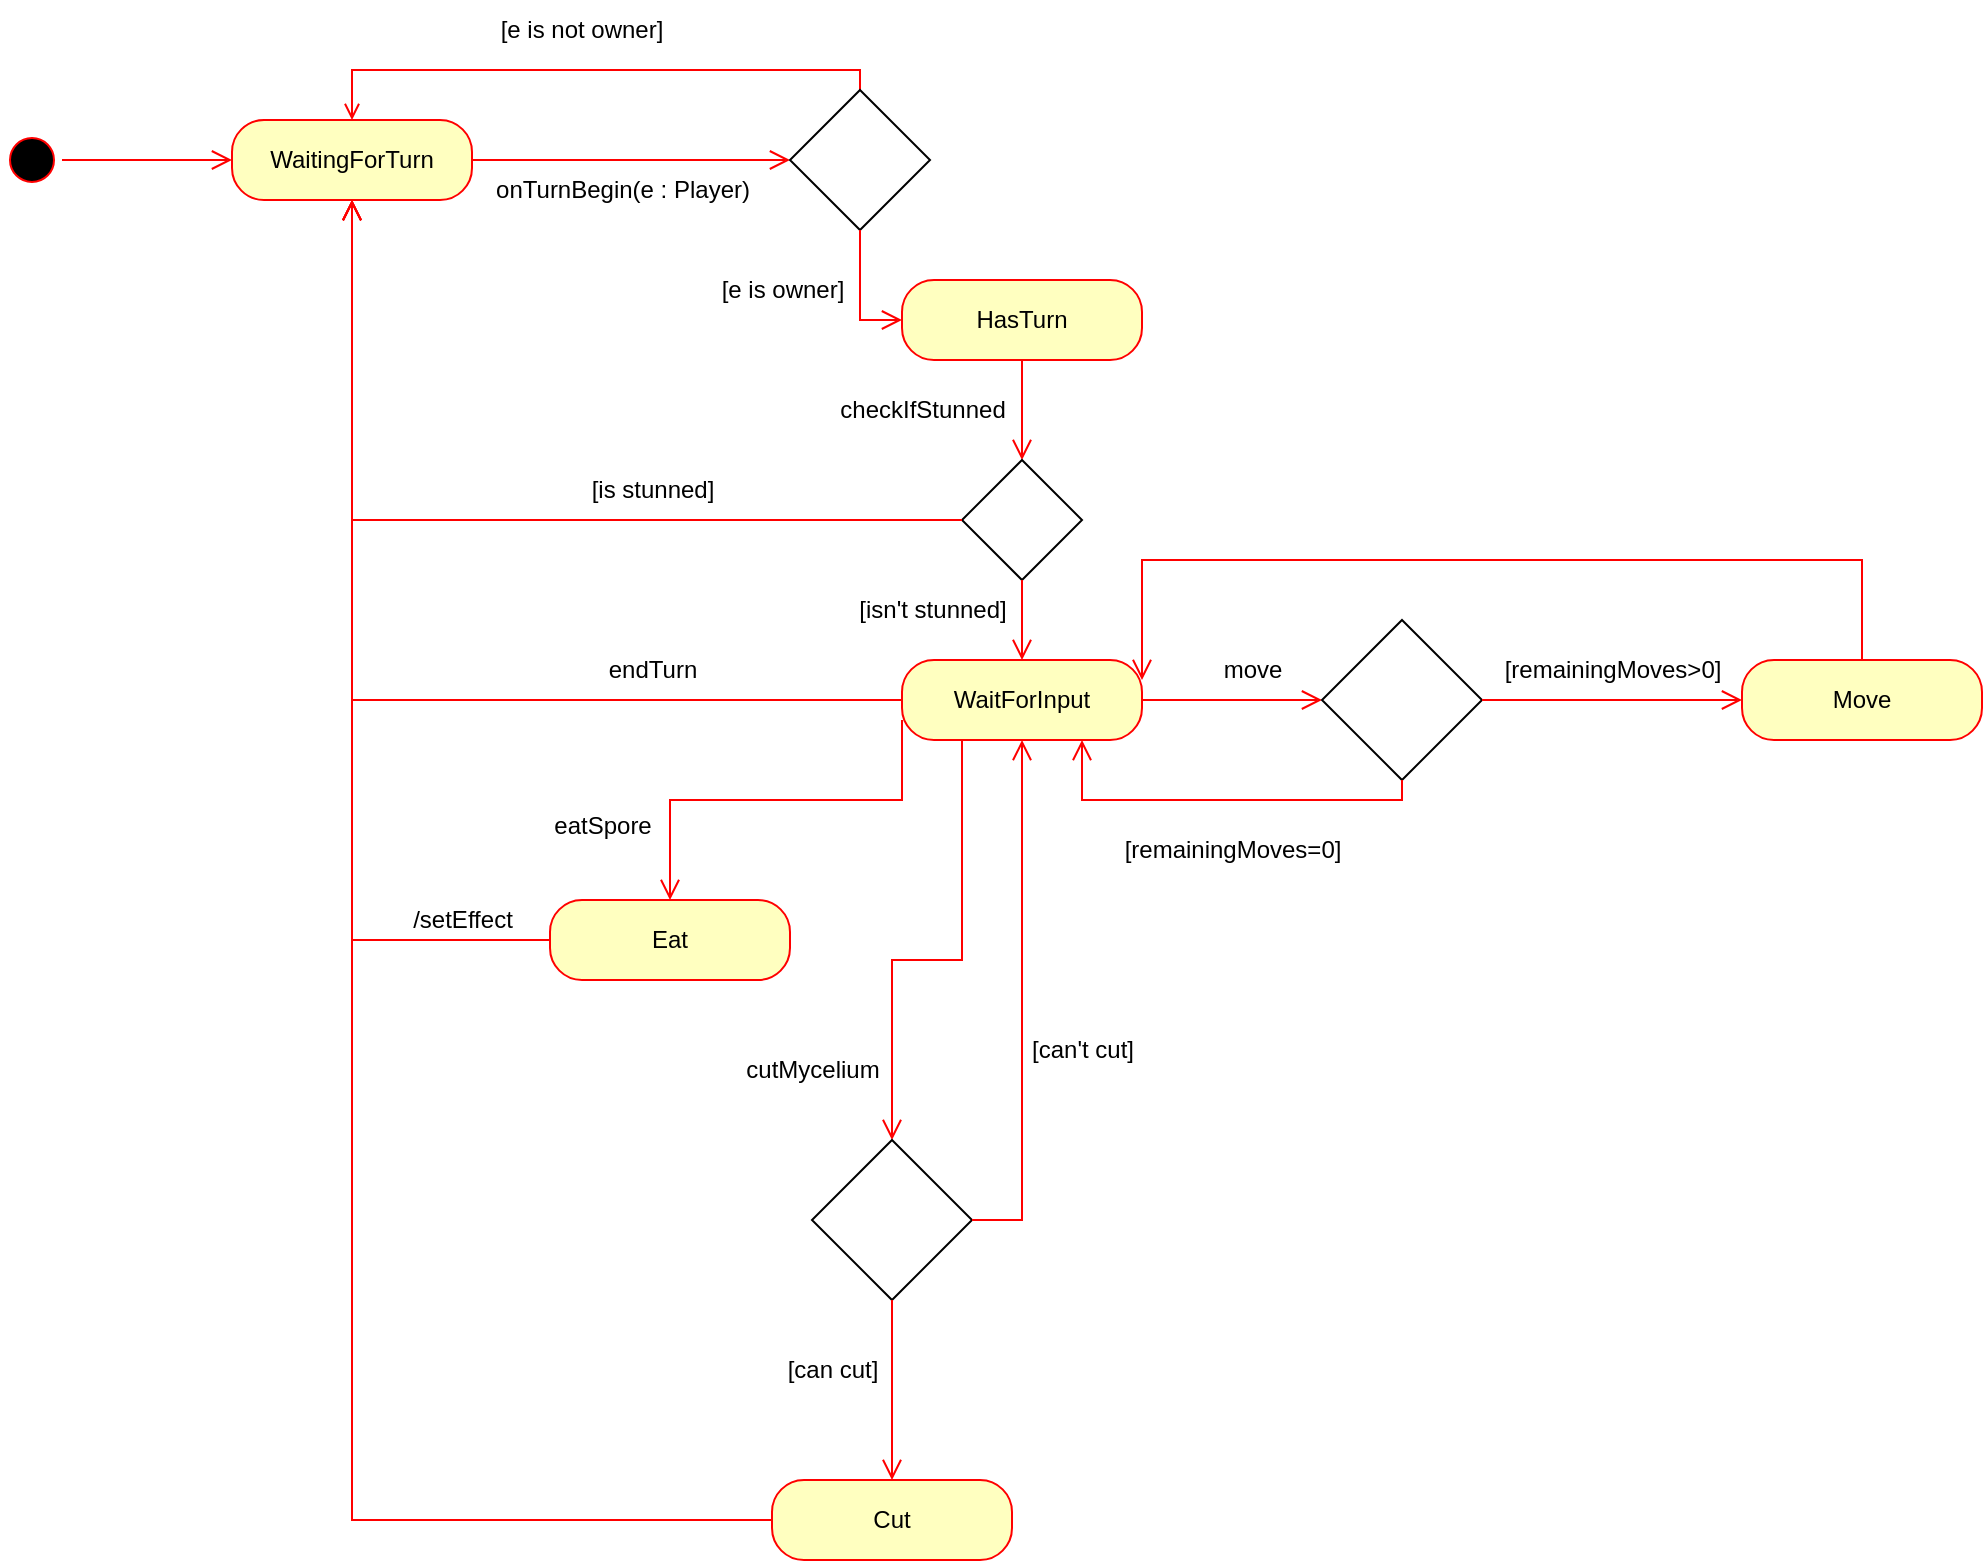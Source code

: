 <mxfile version="26.0.16" pages="2">
  <diagram name="1 oldal" id="OsvAiRPGhBOQV1ppMJjS">
    <mxGraphModel dx="1434" dy="780" grid="1" gridSize="10" guides="1" tooltips="1" connect="1" arrows="1" fold="1" page="1" pageScale="1" pageWidth="827" pageHeight="1169" math="0" shadow="0">
      <root>
        <mxCell id="0" />
        <mxCell id="1" parent="0" />
        <mxCell id="RkmBpbCj7bopOaLlgFP4-1" value="" style="ellipse;html=1;shape=startState;fillColor=#000000;strokeColor=#ff0000;" parent="1" vertex="1">
          <mxGeometry x="20" y="175" width="30" height="30" as="geometry" />
        </mxCell>
        <mxCell id="RkmBpbCj7bopOaLlgFP4-2" value="" style="edgeStyle=orthogonalEdgeStyle;html=1;verticalAlign=bottom;endArrow=open;endSize=8;strokeColor=#ff0000;rounded=0;entryX=0;entryY=0.5;entryDx=0;entryDy=0;" parent="1" source="RkmBpbCj7bopOaLlgFP4-8" target="RkmBpbCj7bopOaLlgFP4-9" edge="1">
          <mxGeometry relative="1" as="geometry">
            <mxPoint x="415" y="190" as="targetPoint" />
          </mxGeometry>
        </mxCell>
        <mxCell id="RkmBpbCj7bopOaLlgFP4-3" value="" style="endArrow=open;html=1;rounded=0;strokeColor=#FF0000;exitX=0.5;exitY=0;exitDx=0;exitDy=0;edgeStyle=orthogonalEdgeStyle;entryX=0.5;entryY=0;entryDx=0;entryDy=0;endFill=0;" parent="1" source="RkmBpbCj7bopOaLlgFP4-9" target="RkmBpbCj7bopOaLlgFP4-8" edge="1">
          <mxGeometry width="50" height="50" relative="1" as="geometry">
            <mxPoint x="447.79" y="154.645" as="sourcePoint" />
            <mxPoint x="355" y="100" as="targetPoint" />
          </mxGeometry>
        </mxCell>
        <mxCell id="RkmBpbCj7bopOaLlgFP4-4" value="[e is not owner]" style="text;html=1;align=center;verticalAlign=middle;whiteSpace=wrap;rounded=0;" parent="1" vertex="1">
          <mxGeometry x="265" y="110" width="90" height="30" as="geometry" />
        </mxCell>
        <mxCell id="RkmBpbCj7bopOaLlgFP4-5" value="[e is owner]" style="text;html=1;align=center;verticalAlign=middle;resizable=0;points=[];autosize=1;strokeColor=none;fillColor=none;" parent="1" vertex="1">
          <mxGeometry x="370" y="240" width="80" height="30" as="geometry" />
        </mxCell>
        <mxCell id="RkmBpbCj7bopOaLlgFP4-6" value="onTurnBegin(e : Player)" style="text;html=1;align=center;verticalAlign=middle;resizable=0;points=[];autosize=1;strokeColor=none;fillColor=none;" parent="1" vertex="1">
          <mxGeometry x="255" y="190" width="150" height="30" as="geometry" />
        </mxCell>
        <mxCell id="RkmBpbCj7bopOaLlgFP4-7" value="" style="edgeStyle=orthogonalEdgeStyle;html=1;verticalAlign=bottom;endArrow=open;endSize=8;strokeColor=#ff0000;rounded=0;" parent="1" source="RkmBpbCj7bopOaLlgFP4-1" target="RkmBpbCj7bopOaLlgFP4-8" edge="1">
          <mxGeometry relative="1" as="geometry">
            <mxPoint x="205" y="185" as="targetPoint" />
            <mxPoint x="95" y="185" as="sourcePoint" />
          </mxGeometry>
        </mxCell>
        <mxCell id="RkmBpbCj7bopOaLlgFP4-8" value="&lt;div&gt;WaitingForTurn&lt;/div&gt;" style="rounded=1;whiteSpace=wrap;html=1;arcSize=40;fontColor=#000000;fillColor=#ffffc0;strokeColor=#ff0000;" parent="1" vertex="1">
          <mxGeometry x="135" y="170" width="120" height="40" as="geometry" />
        </mxCell>
        <mxCell id="RkmBpbCj7bopOaLlgFP4-9" value="" style="rhombus;whiteSpace=wrap;html=1;" parent="1" vertex="1">
          <mxGeometry x="414" y="155" width="70" height="70" as="geometry" />
        </mxCell>
        <mxCell id="RkmBpbCj7bopOaLlgFP4-10" value="&lt;div&gt;WaitForInput&lt;/div&gt;" style="rounded=1;whiteSpace=wrap;html=1;arcSize=40;fontColor=#000000;fillColor=#ffffc0;strokeColor=#ff0000;" parent="1" vertex="1">
          <mxGeometry x="470.0" y="440" width="120" height="40" as="geometry" />
        </mxCell>
        <mxCell id="RkmBpbCj7bopOaLlgFP4-15" value="" style="edgeStyle=orthogonalEdgeStyle;html=1;verticalAlign=bottom;endArrow=open;endSize=8;strokeColor=#ff0000;rounded=0;entryX=0.5;entryY=1;entryDx=0;entryDy=0;exitX=0;exitY=0.5;exitDx=0;exitDy=0;" parent="1" source="RkmBpbCj7bopOaLlgFP4-10" target="RkmBpbCj7bopOaLlgFP4-8" edge="1">
          <mxGeometry relative="1" as="geometry">
            <mxPoint x="370" y="350" as="targetPoint" />
            <mxPoint x="370" y="270" as="sourcePoint" />
          </mxGeometry>
        </mxCell>
        <mxCell id="RkmBpbCj7bopOaLlgFP4-16" value="endTurn" style="text;html=1;align=center;verticalAlign=middle;resizable=0;points=[];autosize=1;strokeColor=none;fillColor=none;" parent="1" vertex="1">
          <mxGeometry x="310" y="430" width="70" height="30" as="geometry" />
        </mxCell>
        <mxCell id="RkmBpbCj7bopOaLlgFP4-17" value="Eat" style="rounded=1;whiteSpace=wrap;html=1;arcSize=40;fontColor=#000000;fillColor=#ffffc0;strokeColor=#ff0000;" parent="1" vertex="1">
          <mxGeometry x="294" y="560" width="120" height="40" as="geometry" />
        </mxCell>
        <mxCell id="RkmBpbCj7bopOaLlgFP4-18" value="" style="edgeStyle=orthogonalEdgeStyle;html=1;verticalAlign=bottom;endArrow=open;endSize=8;strokeColor=#ff0000;rounded=0;" parent="1" source="RkmBpbCj7bopOaLlgFP4-17" target="RkmBpbCj7bopOaLlgFP4-8" edge="1">
          <mxGeometry relative="1" as="geometry">
            <mxPoint x="428" y="610" as="targetPoint" />
          </mxGeometry>
        </mxCell>
        <mxCell id="RkmBpbCj7bopOaLlgFP4-19" value="" style="edgeStyle=orthogonalEdgeStyle;html=1;verticalAlign=bottom;endArrow=open;endSize=8;strokeColor=#ff0000;rounded=0;exitX=0;exitY=0.75;exitDx=0;exitDy=0;entryX=0.5;entryY=0;entryDx=0;entryDy=0;" parent="1" source="RkmBpbCj7bopOaLlgFP4-10" target="RkmBpbCj7bopOaLlgFP4-17" edge="1">
          <mxGeometry relative="1" as="geometry">
            <mxPoint x="438" y="710" as="targetPoint" />
            <mxPoint x="438" y="650" as="sourcePoint" />
            <Array as="points">
              <mxPoint x="470" y="510" />
              <mxPoint x="354" y="510" />
            </Array>
          </mxGeometry>
        </mxCell>
        <mxCell id="RkmBpbCj7bopOaLlgFP4-20" value="eatSpore" style="text;html=1;align=center;verticalAlign=middle;resizable=0;points=[];autosize=1;strokeColor=none;fillColor=none;" parent="1" vertex="1">
          <mxGeometry x="285" y="508" width="70" height="30" as="geometry" />
        </mxCell>
        <mxCell id="RkmBpbCj7bopOaLlgFP4-21" value="Move" style="rounded=1;whiteSpace=wrap;html=1;arcSize=40;fontColor=#000000;fillColor=#ffffc0;strokeColor=#ff0000;" parent="1" vertex="1">
          <mxGeometry x="890" y="440" width="120" height="40" as="geometry" />
        </mxCell>
        <mxCell id="RkmBpbCj7bopOaLlgFP4-23" value="" style="edgeStyle=orthogonalEdgeStyle;html=1;verticalAlign=bottom;endArrow=open;endSize=8;strokeColor=#ff0000;rounded=0;exitX=1;exitY=0.5;exitDx=0;exitDy=0;" parent="1" source="RkmBpbCj7bopOaLlgFP4-10" target="RkmBpbCj7bopOaLlgFP4-25" edge="1">
          <mxGeometry relative="1" as="geometry">
            <mxPoint x="630" y="460" as="targetPoint" />
            <mxPoint x="528" y="660" as="sourcePoint" />
          </mxGeometry>
        </mxCell>
        <mxCell id="RkmBpbCj7bopOaLlgFP4-24" value="move" style="text;html=1;align=center;verticalAlign=middle;resizable=0;points=[];autosize=1;strokeColor=none;fillColor=none;" parent="1" vertex="1">
          <mxGeometry x="620" y="430" width="50" height="30" as="geometry" />
        </mxCell>
        <mxCell id="RkmBpbCj7bopOaLlgFP4-25" value="" style="rhombus;whiteSpace=wrap;html=1;" parent="1" vertex="1">
          <mxGeometry x="680" y="420" width="80" height="80" as="geometry" />
        </mxCell>
        <mxCell id="RkmBpbCj7bopOaLlgFP4-26" value="" style="edgeStyle=orthogonalEdgeStyle;html=1;verticalAlign=bottom;endArrow=open;endSize=8;strokeColor=#ff0000;rounded=0;exitX=0.5;exitY=1;exitDx=0;exitDy=0;entryX=0.75;entryY=1;entryDx=0;entryDy=0;" parent="1" source="RkmBpbCj7bopOaLlgFP4-25" target="RkmBpbCj7bopOaLlgFP4-10" edge="1">
          <mxGeometry relative="1" as="geometry">
            <mxPoint x="600" y="470" as="targetPoint" />
            <mxPoint x="518" y="470" as="sourcePoint" />
          </mxGeometry>
        </mxCell>
        <mxCell id="RkmBpbCj7bopOaLlgFP4-28" value="[remainingMoves=0]" style="text;html=1;align=center;verticalAlign=middle;resizable=0;points=[];autosize=1;strokeColor=none;fillColor=none;" parent="1" vertex="1">
          <mxGeometry x="570" y="520" width="130" height="30" as="geometry" />
        </mxCell>
        <mxCell id="RkmBpbCj7bopOaLlgFP4-29" value="" style="edgeStyle=orthogonalEdgeStyle;html=1;verticalAlign=bottom;endArrow=open;endSize=8;strokeColor=#ff0000;rounded=0;exitX=1;exitY=0.5;exitDx=0;exitDy=0;entryX=0;entryY=0.5;entryDx=0;entryDy=0;" parent="1" source="RkmBpbCj7bopOaLlgFP4-25" target="RkmBpbCj7bopOaLlgFP4-21" edge="1">
          <mxGeometry relative="1" as="geometry">
            <mxPoint x="610" y="480" as="targetPoint" />
            <mxPoint x="528" y="480" as="sourcePoint" />
          </mxGeometry>
        </mxCell>
        <mxCell id="RkmBpbCj7bopOaLlgFP4-30" value="[remainingMoves&amp;gt;0]" style="text;html=1;align=center;verticalAlign=middle;resizable=0;points=[];autosize=1;strokeColor=none;fillColor=none;" parent="1" vertex="1">
          <mxGeometry x="760" y="430" width="130" height="30" as="geometry" />
        </mxCell>
        <mxCell id="RkmBpbCj7bopOaLlgFP4-35" value="Cut" style="rounded=1;whiteSpace=wrap;html=1;arcSize=40;fontColor=#000000;fillColor=#ffffc0;strokeColor=#ff0000;" parent="1" vertex="1">
          <mxGeometry x="405" y="850" width="120" height="40" as="geometry" />
        </mxCell>
        <mxCell id="RkmBpbCj7bopOaLlgFP4-36" value="" style="edgeStyle=orthogonalEdgeStyle;html=1;verticalAlign=bottom;endArrow=open;endSize=8;strokeColor=#ff0000;rounded=0;" parent="1" source="RkmBpbCj7bopOaLlgFP4-35" target="RkmBpbCj7bopOaLlgFP4-8" edge="1">
          <mxGeometry relative="1" as="geometry">
            <mxPoint x="460" y="740" as="targetPoint" />
          </mxGeometry>
        </mxCell>
        <mxCell id="RkmBpbCj7bopOaLlgFP4-43" value="cutMycelium" style="text;html=1;align=center;verticalAlign=middle;resizable=0;points=[];autosize=1;strokeColor=none;fillColor=none;" parent="1" vertex="1">
          <mxGeometry x="380" y="630" width="90" height="30" as="geometry" />
        </mxCell>
        <mxCell id="RkmBpbCj7bopOaLlgFP4-46" value="" style="edgeStyle=orthogonalEdgeStyle;html=1;verticalAlign=bottom;endArrow=open;endSize=8;strokeColor=#ff0000;rounded=0;entryX=1;entryY=0.25;entryDx=0;entryDy=0;exitX=0.5;exitY=0;exitDx=0;exitDy=0;" parent="1" source="RkmBpbCj7bopOaLlgFP4-21" target="RkmBpbCj7bopOaLlgFP4-10" edge="1">
          <mxGeometry relative="1" as="geometry">
            <mxPoint x="515" y="410" as="targetPoint" />
            <mxPoint x="820" y="360" as="sourcePoint" />
            <Array as="points">
              <mxPoint x="950" y="390" />
              <mxPoint x="590" y="390" />
            </Array>
          </mxGeometry>
        </mxCell>
        <mxCell id="RkmBpbCj7bopOaLlgFP4-51" value="" style="edgeStyle=orthogonalEdgeStyle;html=1;verticalAlign=bottom;endArrow=open;endSize=8;strokeColor=#ff0000;rounded=0;entryX=0.5;entryY=0;entryDx=0;entryDy=0;exitX=0.25;exitY=1;exitDx=0;exitDy=0;" parent="1" source="RkmBpbCj7bopOaLlgFP4-10" target="RkmBpbCj7bopOaLlgFP4-52" edge="1">
          <mxGeometry relative="1" as="geometry">
            <mxPoint x="430" y="590" as="targetPoint" />
            <mxPoint x="480" y="520" as="sourcePoint" />
            <Array as="points">
              <mxPoint x="500" y="590" />
              <mxPoint x="465" y="590" />
            </Array>
          </mxGeometry>
        </mxCell>
        <mxCell id="RkmBpbCj7bopOaLlgFP4-52" value="" style="rhombus;whiteSpace=wrap;html=1;" parent="1" vertex="1">
          <mxGeometry x="425" y="680" width="80" height="80" as="geometry" />
        </mxCell>
        <mxCell id="RkmBpbCj7bopOaLlgFP4-57" value="" style="edgeStyle=orthogonalEdgeStyle;html=1;verticalAlign=bottom;endArrow=open;endSize=8;strokeColor=#ff0000;rounded=0;exitX=1;exitY=0.5;exitDx=0;exitDy=0;entryX=0.5;entryY=1;entryDx=0;entryDy=0;" parent="1" source="RkmBpbCj7bopOaLlgFP4-52" target="RkmBpbCj7bopOaLlgFP4-10" edge="1">
          <mxGeometry relative="1" as="geometry">
            <mxPoint x="710" y="770" as="targetPoint" />
            <mxPoint x="710" y="710" as="sourcePoint" />
            <Array as="points">
              <mxPoint x="530" y="720" />
            </Array>
          </mxGeometry>
        </mxCell>
        <mxCell id="RkmBpbCj7bopOaLlgFP4-58" value="" style="edgeStyle=orthogonalEdgeStyle;html=1;verticalAlign=bottom;endArrow=open;endSize=8;strokeColor=#ff0000;rounded=0;exitX=0.5;exitY=1;exitDx=0;exitDy=0;entryX=0.5;entryY=0;entryDx=0;entryDy=0;" parent="1" source="RkmBpbCj7bopOaLlgFP4-52" target="RkmBpbCj7bopOaLlgFP4-35" edge="1">
          <mxGeometry relative="1" as="geometry">
            <mxPoint x="720" y="780" as="targetPoint" />
            <mxPoint x="720" y="720" as="sourcePoint" />
          </mxGeometry>
        </mxCell>
        <mxCell id="RkmBpbCj7bopOaLlgFP4-59" value="[can&#39;t cut]" style="text;html=1;align=center;verticalAlign=middle;resizable=0;points=[];autosize=1;strokeColor=none;fillColor=none;" parent="1" vertex="1">
          <mxGeometry x="525" y="620" width="70" height="30" as="geometry" />
        </mxCell>
        <mxCell id="RkmBpbCj7bopOaLlgFP4-60" value="[can cut]" style="text;html=1;align=center;verticalAlign=middle;resizable=0;points=[];autosize=1;strokeColor=none;fillColor=none;" parent="1" vertex="1">
          <mxGeometry x="400" y="780" width="70" height="30" as="geometry" />
        </mxCell>
        <mxCell id="RkmBpbCj7bopOaLlgFP4-61" value="/setEffect" style="text;html=1;align=center;verticalAlign=middle;resizable=0;points=[];autosize=1;strokeColor=none;fillColor=none;" parent="1" vertex="1">
          <mxGeometry x="215" y="555" width="70" height="30" as="geometry" />
        </mxCell>
        <mxCell id="RkmBpbCj7bopOaLlgFP4-62" value="HasTurn" style="rounded=1;whiteSpace=wrap;html=1;arcSize=40;fontColor=#000000;fillColor=#ffffc0;strokeColor=#ff0000;" parent="1" vertex="1">
          <mxGeometry x="470" y="250" width="120" height="40" as="geometry" />
        </mxCell>
        <mxCell id="RkmBpbCj7bopOaLlgFP4-66" value="" style="edgeStyle=orthogonalEdgeStyle;html=1;verticalAlign=bottom;endArrow=open;endSize=8;strokeColor=#ff0000;rounded=0;entryX=0;entryY=0.5;entryDx=0;entryDy=0;exitX=0.5;exitY=1;exitDx=0;exitDy=0;" parent="1" source="RkmBpbCj7bopOaLlgFP4-9" target="RkmBpbCj7bopOaLlgFP4-62" edge="1">
          <mxGeometry relative="1" as="geometry">
            <mxPoint x="340" y="390" as="targetPoint" />
            <mxPoint x="340" y="330" as="sourcePoint" />
          </mxGeometry>
        </mxCell>
        <mxCell id="RkmBpbCj7bopOaLlgFP4-68" value="" style="edgeStyle=orthogonalEdgeStyle;html=1;verticalAlign=bottom;endArrow=open;endSize=8;strokeColor=#ff0000;rounded=0;exitX=0.5;exitY=1;exitDx=0;exitDy=0;entryX=0.5;entryY=0;entryDx=0;entryDy=0;" parent="1" source="RkmBpbCj7bopOaLlgFP4-62" target="RkmBpbCj7bopOaLlgFP4-70" edge="1">
          <mxGeometry relative="1" as="geometry">
            <mxPoint x="530" y="340" as="targetPoint" />
            <mxPoint x="325" y="330" as="sourcePoint" />
          </mxGeometry>
        </mxCell>
        <mxCell id="RkmBpbCj7bopOaLlgFP4-69" value="checkIfStunned" style="text;html=1;align=center;verticalAlign=middle;resizable=0;points=[];autosize=1;strokeColor=none;fillColor=none;" parent="1" vertex="1">
          <mxGeometry x="425" y="300" width="110" height="30" as="geometry" />
        </mxCell>
        <mxCell id="RkmBpbCj7bopOaLlgFP4-70" value="" style="rhombus;whiteSpace=wrap;html=1;" parent="1" vertex="1">
          <mxGeometry x="500" y="340" width="60" height="60" as="geometry" />
        </mxCell>
        <mxCell id="RkmBpbCj7bopOaLlgFP4-71" value="" style="edgeStyle=orthogonalEdgeStyle;html=1;verticalAlign=bottom;endArrow=open;endSize=8;strokeColor=#ff0000;rounded=0;exitX=0.5;exitY=1;exitDx=0;exitDy=0;entryX=0.5;entryY=0;entryDx=0;entryDy=0;" parent="1" source="RkmBpbCj7bopOaLlgFP4-70" target="RkmBpbCj7bopOaLlgFP4-10" edge="1">
          <mxGeometry relative="1" as="geometry">
            <mxPoint x="540" y="350" as="targetPoint" />
            <mxPoint x="540" y="300" as="sourcePoint" />
          </mxGeometry>
        </mxCell>
        <mxCell id="RkmBpbCj7bopOaLlgFP4-72" value="" style="edgeStyle=orthogonalEdgeStyle;html=1;verticalAlign=bottom;endArrow=open;endSize=8;strokeColor=#ff0000;rounded=0;exitX=0;exitY=0.5;exitDx=0;exitDy=0;entryX=0.5;entryY=1;entryDx=0;entryDy=0;" parent="1" source="RkmBpbCj7bopOaLlgFP4-70" target="RkmBpbCj7bopOaLlgFP4-8" edge="1">
          <mxGeometry relative="1" as="geometry">
            <mxPoint x="550" y="360" as="targetPoint" />
            <mxPoint x="550" y="310" as="sourcePoint" />
          </mxGeometry>
        </mxCell>
        <mxCell id="RkmBpbCj7bopOaLlgFP4-73" value="[is stunned]" style="text;html=1;align=center;verticalAlign=middle;resizable=0;points=[];autosize=1;strokeColor=none;fillColor=none;" parent="1" vertex="1">
          <mxGeometry x="305" y="340" width="80" height="30" as="geometry" />
        </mxCell>
        <mxCell id="RkmBpbCj7bopOaLlgFP4-74" value="[isn&#39;t stunned]" style="text;html=1;align=center;verticalAlign=middle;resizable=0;points=[];autosize=1;strokeColor=none;fillColor=none;" parent="1" vertex="1">
          <mxGeometry x="435" y="400" width="100" height="30" as="geometry" />
        </mxCell>
      </root>
    </mxGraphModel>
  </diagram>
  <diagram id="fvo-ZWUTkfIVBh4fSzhd" name="2 oldal">
    <mxGraphModel dx="1434" dy="780" grid="1" gridSize="10" guides="1" tooltips="1" connect="1" arrows="1" fold="1" page="1" pageScale="1" pageWidth="827" pageHeight="1169" math="0" shadow="0">
      <root>
        <mxCell id="0" />
        <mxCell id="1" parent="0" />
        <mxCell id="zqozf-nbstXWGJmwLp9R-1" value="" style="ellipse;html=1;shape=startState;fillColor=#000000;strokeColor=#ff0000;" vertex="1" parent="1">
          <mxGeometry x="225" y="105" width="30" height="30" as="geometry" />
        </mxCell>
        <mxCell id="zqozf-nbstXWGJmwLp9R-2" value="" style="edgeStyle=orthogonalEdgeStyle;html=1;verticalAlign=bottom;endArrow=open;endSize=8;strokeColor=#ff0000;rounded=0;" edge="1" parent="1" source="zqozf-nbstXWGJmwLp9R-14">
          <mxGeometry relative="1" as="geometry">
            <mxPoint x="620" y="120" as="targetPoint" />
          </mxGeometry>
        </mxCell>
        <mxCell id="zqozf-nbstXWGJmwLp9R-3" value="" style="endArrow=open;html=1;rounded=0;strokeColor=#FF0000;exitX=0.5;exitY=0;exitDx=0;exitDy=0;edgeStyle=orthogonalEdgeStyle;entryX=0.5;entryY=0;entryDx=0;entryDy=0;endFill=0;" edge="1" parent="1" source="zqozf-nbstXWGJmwLp9R-20" target="zqozf-nbstXWGJmwLp9R-14">
          <mxGeometry width="50" height="50" relative="1" as="geometry">
            <mxPoint x="652.79" y="84.645" as="sourcePoint" />
            <mxPoint x="560" y="30" as="targetPoint" />
          </mxGeometry>
        </mxCell>
        <mxCell id="zqozf-nbstXWGJmwLp9R-4" value="" style="endArrow=open;html=1;rounded=0;strokeColor=#FF0000;exitX=0;exitY=1;exitDx=0;exitDy=0;endFill=0;" edge="1" parent="1">
          <mxGeometry width="50" height="50" relative="1" as="geometry">
            <mxPoint x="652.79" y="155.355" as="sourcePoint" />
            <mxPoint x="653" y="240" as="targetPoint" />
          </mxGeometry>
        </mxCell>
        <mxCell id="zqozf-nbstXWGJmwLp9R-5" value="&lt;div&gt;WaitForInput&lt;/div&gt;" style="rounded=1;whiteSpace=wrap;html=1;arcSize=40;fontColor=#000000;fillColor=#ffffc0;strokeColor=#ff0000;" vertex="1" parent="1">
          <mxGeometry x="592.79" y="480" width="120" height="40" as="geometry" />
        </mxCell>
        <mxCell id="zqozf-nbstXWGJmwLp9R-6" value="[e is not owner]" style="text;html=1;align=center;verticalAlign=middle;whiteSpace=wrap;rounded=0;" vertex="1" parent="1">
          <mxGeometry x="470" y="40" width="90" height="30" as="geometry" />
        </mxCell>
        <mxCell id="zqozf-nbstXWGJmwLp9R-7" value="[e is owner]" style="text;html=1;align=center;verticalAlign=middle;resizable=0;points=[];autosize=1;strokeColor=none;fillColor=none;" vertex="1" parent="1">
          <mxGeometry x="660" y="170" width="80" height="30" as="geometry" />
        </mxCell>
        <mxCell id="zqozf-nbstXWGJmwLp9R-8" value="ejectSpores" style="text;html=1;align=center;verticalAlign=middle;resizable=0;points=[];autosize=1;strokeColor=none;fillColor=none;" vertex="1" parent="1">
          <mxGeometry x="655" y="540" width="90" height="30" as="geometry" />
        </mxCell>
        <mxCell id="zqozf-nbstXWGJmwLp9R-9" value="" style="endArrow=open;html=1;rounded=0;strokeColor=#FF0000;endFill=0;exitX=0.5;exitY=1;exitDx=0;exitDy=0;" edge="1" parent="1" source="zqozf-nbstXWGJmwLp9R-19" target="zqozf-nbstXWGJmwLp9R-5">
          <mxGeometry width="50" height="50" relative="1" as="geometry">
            <mxPoint x="420" y="650" as="sourcePoint" />
            <mxPoint x="340" y="765" as="targetPoint" />
          </mxGeometry>
        </mxCell>
        <mxCell id="zqozf-nbstXWGJmwLp9R-10" value="&lt;div&gt;Eject&lt;/div&gt;" style="rounded=1;whiteSpace=wrap;html=1;arcSize=40;fontColor=#000000;fillColor=#ffffc0;strokeColor=#ff0000;" vertex="1" parent="1">
          <mxGeometry x="592.79" y="590" width="120" height="40" as="geometry" />
        </mxCell>
        <mxCell id="zqozf-nbstXWGJmwLp9R-11" value="" style="edgeStyle=orthogonalEdgeStyle;html=1;verticalAlign=bottom;endArrow=none;endSize=8;strokeColor=#ff0000;rounded=0;elbow=vertical;startFill=0;" edge="1" parent="1" source="zqozf-nbstXWGJmwLp9R-27">
          <mxGeometry relative="1" as="geometry">
            <mxPoint x="400" y="240" as="targetPoint" />
            <Array as="points">
              <mxPoint x="170" y="500" />
              <mxPoint x="170" y="240" />
              <mxPoint x="370" y="240" />
            </Array>
          </mxGeometry>
        </mxCell>
        <mxCell id="zqozf-nbstXWGJmwLp9R-12" value="onTurnBegin(e : Player)" style="text;html=1;align=center;verticalAlign=middle;resizable=0;points=[];autosize=1;strokeColor=none;fillColor=none;" vertex="1" parent="1">
          <mxGeometry x="460" y="120" width="150" height="30" as="geometry" />
        </mxCell>
        <mxCell id="zqozf-nbstXWGJmwLp9R-13" value="" style="edgeStyle=orthogonalEdgeStyle;html=1;verticalAlign=bottom;endArrow=open;endSize=8;strokeColor=#ff0000;rounded=0;" edge="1" parent="1" source="zqozf-nbstXWGJmwLp9R-1" target="zqozf-nbstXWGJmwLp9R-14">
          <mxGeometry relative="1" as="geometry">
            <mxPoint x="410" y="115" as="targetPoint" />
            <mxPoint x="300" y="115" as="sourcePoint" />
          </mxGeometry>
        </mxCell>
        <mxCell id="zqozf-nbstXWGJmwLp9R-14" value="&lt;div&gt;WaitingForTurn&lt;/div&gt;" style="rounded=1;whiteSpace=wrap;html=1;arcSize=40;fontColor=#000000;fillColor=#ffffc0;strokeColor=#ff0000;" vertex="1" parent="1">
          <mxGeometry x="340" y="100" width="120" height="40" as="geometry" />
        </mxCell>
        <mxCell id="zqozf-nbstXWGJmwLp9R-15" value="[alive]" style="text;html=1;align=center;verticalAlign=middle;resizable=0;points=[];autosize=1;strokeColor=none;fillColor=none;" vertex="1" parent="1">
          <mxGeometry x="662.79" y="430" width="50" height="30" as="geometry" />
        </mxCell>
        <mxCell id="zqozf-nbstXWGJmwLp9R-16" value="&lt;div&gt;WaitForStatus&lt;/div&gt;" style="rounded=1;whiteSpace=wrap;html=1;arcSize=40;fontColor=#000000;fillColor=#ffffc0;strokeColor=#ff0000;" vertex="1" parent="1">
          <mxGeometry x="592.79" y="240" width="120" height="40" as="geometry" />
        </mxCell>
        <mxCell id="zqozf-nbstXWGJmwLp9R-17" value="" style="edgeStyle=orthogonalEdgeStyle;html=1;verticalAlign=bottom;endArrow=open;endSize=8;strokeColor=#ff0000;rounded=0;exitX=0.5;exitY=1;exitDx=0;exitDy=0;" edge="1" parent="1" source="zqozf-nbstXWGJmwLp9R-16" target="zqozf-nbstXWGJmwLp9R-19">
          <mxGeometry relative="1" as="geometry">
            <mxPoint x="500" y="585" as="targetPoint" />
            <mxPoint x="560" y="650" as="sourcePoint" />
          </mxGeometry>
        </mxCell>
        <mxCell id="zqozf-nbstXWGJmwLp9R-18" value="" style="endArrow=open;html=1;rounded=0;strokeColor=#FF0000;exitX=0.5;exitY=1;exitDx=0;exitDy=0;endFill=0;" edge="1" parent="1" source="zqozf-nbstXWGJmwLp9R-5">
          <mxGeometry width="50" height="50" relative="1" as="geometry">
            <mxPoint x="409.645" y="595" as="sourcePoint" />
            <mxPoint x="653" y="590" as="targetPoint" />
          </mxGeometry>
        </mxCell>
        <mxCell id="zqozf-nbstXWGJmwLp9R-19" value="" style="rhombus;whiteSpace=wrap;html=1;" vertex="1" parent="1">
          <mxGeometry x="612.79" y="340" width="80" height="80" as="geometry" />
        </mxCell>
        <mxCell id="zqozf-nbstXWGJmwLp9R-20" value="" style="rhombus;whiteSpace=wrap;html=1;" vertex="1" parent="1">
          <mxGeometry x="612.79" y="80" width="80" height="80" as="geometry" />
        </mxCell>
        <mxCell id="zqozf-nbstXWGJmwLp9R-21" value="" style="endArrow=open;html=1;rounded=0;strokeColor=#FF0000;endFill=0;startFill=0;exitX=0;exitY=0.5;exitDx=0;exitDy=0;entryX=0.5;entryY=1;entryDx=0;entryDy=0;edgeStyle=orthogonalEdgeStyle;startArrow=none;" edge="1" parent="1" source="zqozf-nbstXWGJmwLp9R-19" target="zqozf-nbstXWGJmwLp9R-14">
          <mxGeometry width="50" height="50" relative="1" as="geometry">
            <mxPoint x="460" y="610" as="sourcePoint" />
            <mxPoint x="380" y="350" as="targetPoint" />
          </mxGeometry>
        </mxCell>
        <mxCell id="zqozf-nbstXWGJmwLp9R-22" value="[dead]" style="text;html=1;align=center;verticalAlign=middle;resizable=0;points=[];autosize=1;strokeColor=none;fillColor=none;" vertex="1" parent="1">
          <mxGeometry x="475" y="350" width="60" height="30" as="geometry" />
        </mxCell>
        <mxCell id="zqozf-nbstXWGJmwLp9R-23" value="checkAlive" style="text;html=1;align=center;verticalAlign=middle;resizable=0;points=[];autosize=1;strokeColor=none;fillColor=none;" vertex="1" parent="1">
          <mxGeometry x="655" y="300" width="80" height="30" as="geometry" />
        </mxCell>
        <mxCell id="zqozf-nbstXWGJmwLp9R-24" value="" style="endArrow=none;html=1;rounded=0;strokeColor=#FF0000;endFill=0;exitX=0;exitY=0.5;exitDx=0;exitDy=0;entryX=0.683;entryY=1.033;entryDx=0;entryDy=0;entryPerimeter=0;edgeStyle=orthogonalEdgeStyle;startFill=0;" edge="1" parent="1" source="zqozf-nbstXWGJmwLp9R-5" target="zqozf-nbstXWGJmwLp9R-22">
          <mxGeometry width="50" height="50" relative="1" as="geometry">
            <mxPoint x="580" y="520" as="sourcePoint" />
            <mxPoint x="490" y="500" as="targetPoint" />
          </mxGeometry>
        </mxCell>
        <mxCell id="zqozf-nbstXWGJmwLp9R-25" value="Die" style="rounded=1;whiteSpace=wrap;html=1;arcSize=40;fontColor=#000000;fillColor=#ffffc0;strokeColor=#ff0000;" vertex="1" parent="1">
          <mxGeometry x="340" y="410" width="120" height="40" as="geometry" />
        </mxCell>
        <mxCell id="zqozf-nbstXWGJmwLp9R-26" value="" style="edgeStyle=elbowEdgeStyle;html=1;verticalAlign=bottom;endArrow=open;endSize=8;strokeColor=#ff0000;rounded=0;elbow=vertical;entryX=0.5;entryY=1;entryDx=0;entryDy=0;" edge="1" parent="1" target="zqozf-nbstXWGJmwLp9R-27">
          <mxGeometry relative="1" as="geometry">
            <mxPoint x="190" y="560" as="targetPoint" />
            <mxPoint x="592.79" y="610" as="sourcePoint" />
            <Array as="points">
              <mxPoint x="390" y="610" />
            </Array>
          </mxGeometry>
        </mxCell>
        <mxCell id="zqozf-nbstXWGJmwLp9R-27" value="" style="rhombus;whiteSpace=wrap;html=1;" vertex="1" parent="1">
          <mxGeometry x="210" y="460" width="80" height="80" as="geometry" />
        </mxCell>
        <mxCell id="zqozf-nbstXWGJmwLp9R-28" value="checkRemainingEjects" style="text;html=1;align=center;verticalAlign=middle;whiteSpace=wrap;rounded=0;" vertex="1" parent="1">
          <mxGeometry x="380" y="580" width="130" height="30" as="geometry" />
        </mxCell>
        <mxCell id="zqozf-nbstXWGJmwLp9R-29" value="[more than 0]" style="text;html=1;align=center;verticalAlign=middle;resizable=0;points=[];autosize=1;strokeColor=none;fillColor=none;" vertex="1" parent="1">
          <mxGeometry x="80" y="350" width="90" height="30" as="geometry" />
        </mxCell>
        <mxCell id="zqozf-nbstXWGJmwLp9R-30" value="" style="endArrow=open;html=1;rounded=0;strokeColor=#FF0000;exitX=0.5;exitY=0;exitDx=0;exitDy=0;edgeStyle=orthogonalEdgeStyle;entryX=0;entryY=0.5;entryDx=0;entryDy=0;endFill=0;" edge="1" parent="1" source="zqozf-nbstXWGJmwLp9R-27" target="zqozf-nbstXWGJmwLp9R-25">
          <mxGeometry width="50" height="50" relative="1" as="geometry">
            <mxPoint x="653" y="330" as="sourcePoint" />
            <mxPoint x="400" y="350" as="targetPoint" />
          </mxGeometry>
        </mxCell>
        <mxCell id="zqozf-nbstXWGJmwLp9R-31" value="[equals to 0]" style="text;html=1;align=center;verticalAlign=middle;resizable=0;points=[];autosize=1;strokeColor=none;fillColor=none;" vertex="1" parent="1">
          <mxGeometry x="250" y="400" width="90" height="30" as="geometry" />
        </mxCell>
        <mxCell id="zqozf-nbstXWGJmwLp9R-32" value="" style="endArrow=none;html=1;rounded=0;strokeColor=#FF0000;exitX=0.5;exitY=0;exitDx=0;exitDy=0;endFill=0;startFill=0;" edge="1" parent="1" source="zqozf-nbstXWGJmwLp9R-25">
          <mxGeometry width="50" height="50" relative="1" as="geometry">
            <mxPoint x="260" y="470" as="sourcePoint" />
            <mxPoint x="400" y="380" as="targetPoint" />
          </mxGeometry>
        </mxCell>
        <mxCell id="zqozf-nbstXWGJmwLp9R-33" value="endTurn" style="text;html=1;align=center;verticalAlign=middle;resizable=0;points=[];autosize=1;strokeColor=none;fillColor=none;" vertex="1" parent="1">
          <mxGeometry x="522.79" y="470" width="70" height="30" as="geometry" />
        </mxCell>
      </root>
    </mxGraphModel>
  </diagram>
</mxfile>
